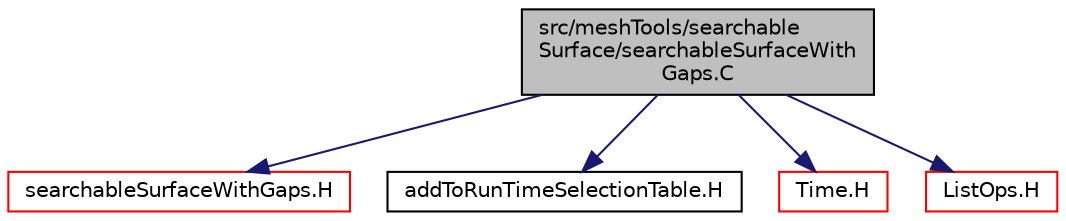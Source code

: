 digraph "src/meshTools/searchableSurface/searchableSurfaceWithGaps.C"
{
  bgcolor="transparent";
  edge [fontname="Helvetica",fontsize="10",labelfontname="Helvetica",labelfontsize="10"];
  node [fontname="Helvetica",fontsize="10",shape=record];
  Node0 [label="src/meshTools/searchable\lSurface/searchableSurfaceWith\lGaps.C",height=0.2,width=0.4,color="black", fillcolor="grey75", style="filled", fontcolor="black"];
  Node0 -> Node1 [color="midnightblue",fontsize="10",style="solid",fontname="Helvetica"];
  Node1 [label="searchableSurfaceWithGaps.H",height=0.2,width=0.4,color="red",URL="$a08537.html"];
  Node0 -> Node179 [color="midnightblue",fontsize="10",style="solid",fontname="Helvetica"];
  Node179 [label="addToRunTimeSelectionTable.H",height=0.2,width=0.4,color="black",URL="$a09989.html",tooltip="Macros for easy insertion into run-time selection tables. "];
  Node0 -> Node180 [color="midnightblue",fontsize="10",style="solid",fontname="Helvetica"];
  Node180 [label="Time.H",height=0.2,width=0.4,color="red",URL="$a10025.html"];
  Node0 -> Node96 [color="midnightblue",fontsize="10",style="solid",fontname="Helvetica"];
  Node96 [label="ListOps.H",height=0.2,width=0.4,color="red",URL="$a09389.html",tooltip="Various functions to operate on Lists. "];
}
